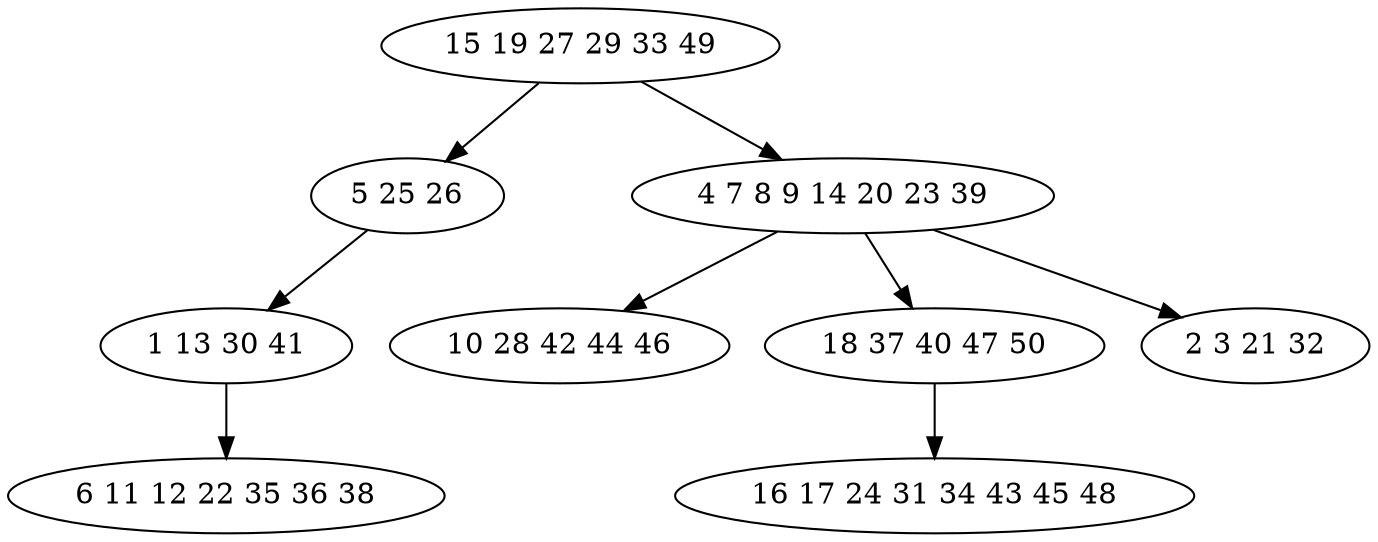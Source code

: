digraph true_tree {
	"0" -> "1"
	"0" -> "2"
	"2" -> "3"
	"2" -> "4"
	"1" -> "5"
	"4" -> "6"
	"5" -> "7"
	"2" -> "8"
	"0" [label="15 19 27 29 33 49"];
	"1" [label="5 25 26"];
	"2" [label="4 7 8 9 14 20 23 39"];
	"3" [label="10 28 42 44 46"];
	"4" [label="18 37 40 47 50"];
	"5" [label="1 13 30 41"];
	"6" [label="16 17 24 31 34 43 45 48"];
	"7" [label="6 11 12 22 35 36 38"];
	"8" [label="2 3 21 32"];
}
